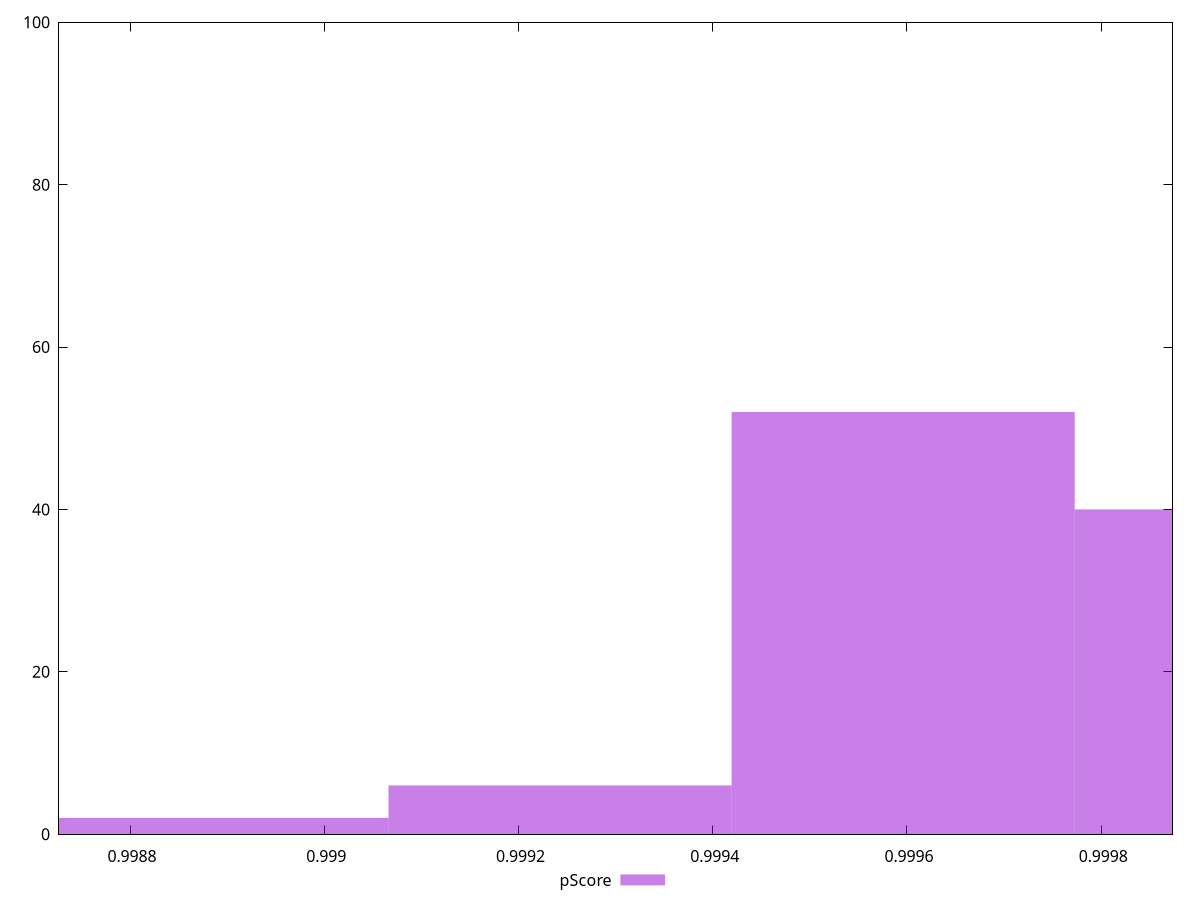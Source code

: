 reset

$pScore <<EOF
0.9992427686381161 6
0.9995961076652159 52
0.9988894296110163 2
0.9999494466923157 40
EOF

set key outside below
set boxwidth 0.0003533390270997582
set xrange [0.9987267591566904:0.9998734975991502]
set yrange [0:100]
set trange [0:100]
set style fill transparent solid 0.5 noborder
set terminal svg size 640, 490 enhanced background rgb 'white'
set output "report_00026_2021-02-22T21:38:55.199Z/mainthread-work-breakdown/samples/pages+cached+noadtech/pScore/histogram.svg"

plot $pScore title "pScore" with boxes

reset
